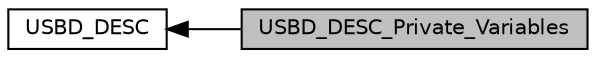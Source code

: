 digraph "USBD_DESC_Private_Variables"
{
  edge [fontname="Helvetica",fontsize="10",labelfontname="Helvetica",labelfontsize="10"];
  node [fontname="Helvetica",fontsize="10",shape=record];
  rankdir=LR;
  Node1 [label="USBD_DESC",height=0.2,width=0.4,color="black", fillcolor="white", style="filled",URL="$group___u_s_b_d___d_e_s_c.html",tooltip="USBD descriptors module. "];
  Node0 [label="USBD_DESC_Private_Variables",height=0.2,width=0.4,color="black", fillcolor="grey75", style="filled", fontcolor="black"];
  Node1->Node0 [shape=plaintext, dir="back", style="solid"];
}
